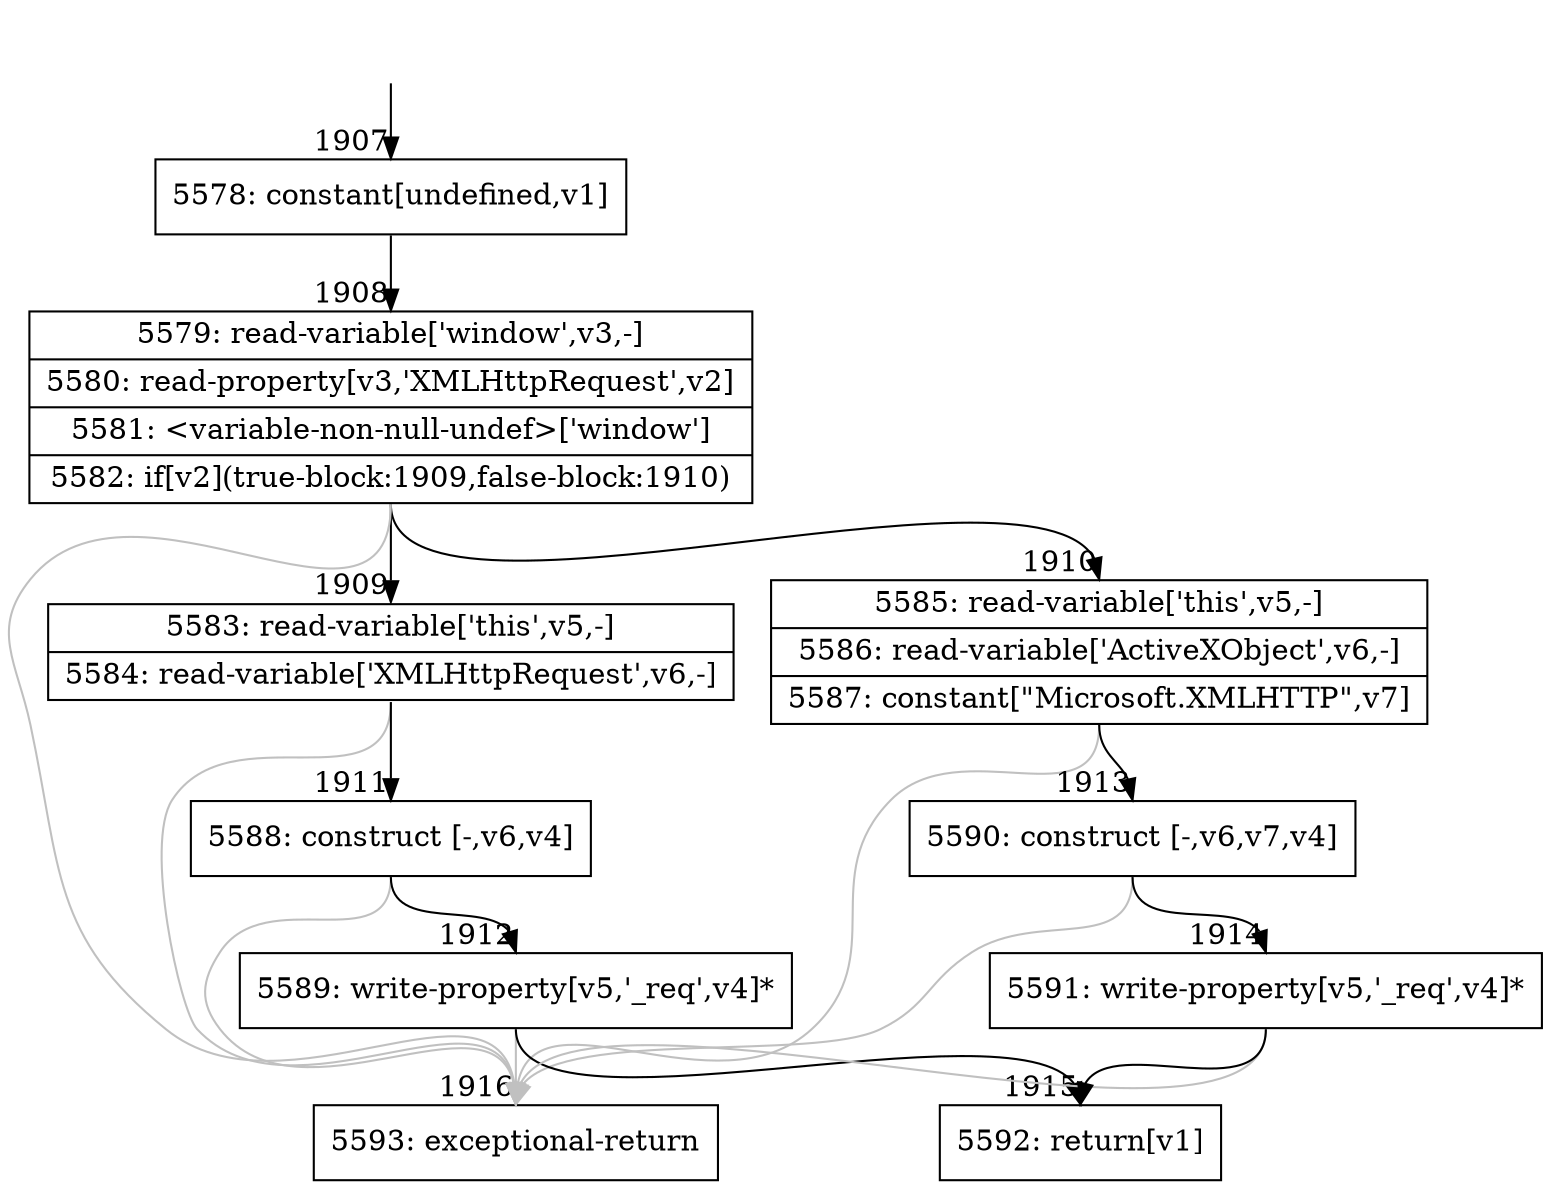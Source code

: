 digraph {
rankdir="TD"
BB_entry221[shape=none,label=""];
BB_entry221 -> BB1907 [tailport=s, headport=n, headlabel="    1907"]
BB1907 [shape=record label="{5578: constant[undefined,v1]}" ] 
BB1907 -> BB1908 [tailport=s, headport=n, headlabel="      1908"]
BB1908 [shape=record label="{5579: read-variable['window',v3,-]|5580: read-property[v3,'XMLHttpRequest',v2]|5581: \<variable-non-null-undef\>['window']|5582: if[v2](true-block:1909,false-block:1910)}" ] 
BB1908 -> BB1909 [tailport=s, headport=n, headlabel="      1909"]
BB1908 -> BB1910 [tailport=s, headport=n, headlabel="      1910"]
BB1908 -> BB1916 [tailport=s, headport=n, color=gray, headlabel="      1916"]
BB1909 [shape=record label="{5583: read-variable['this',v5,-]|5584: read-variable['XMLHttpRequest',v6,-]}" ] 
BB1909 -> BB1911 [tailport=s, headport=n, headlabel="      1911"]
BB1909 -> BB1916 [tailport=s, headport=n, color=gray]
BB1910 [shape=record label="{5585: read-variable['this',v5,-]|5586: read-variable['ActiveXObject',v6,-]|5587: constant[\"Microsoft.XMLHTTP\",v7]}" ] 
BB1910 -> BB1913 [tailport=s, headport=n, headlabel="      1913"]
BB1910 -> BB1916 [tailport=s, headport=n, color=gray]
BB1911 [shape=record label="{5588: construct [-,v6,v4]}" ] 
BB1911 -> BB1912 [tailport=s, headport=n, headlabel="      1912"]
BB1911 -> BB1916 [tailport=s, headport=n, color=gray]
BB1912 [shape=record label="{5589: write-property[v5,'_req',v4]*}" ] 
BB1912 -> BB1915 [tailport=s, headport=n, headlabel="      1915"]
BB1912 -> BB1916 [tailport=s, headport=n, color=gray]
BB1913 [shape=record label="{5590: construct [-,v6,v7,v4]}" ] 
BB1913 -> BB1914 [tailport=s, headport=n, headlabel="      1914"]
BB1913 -> BB1916 [tailport=s, headport=n, color=gray]
BB1914 [shape=record label="{5591: write-property[v5,'_req',v4]*}" ] 
BB1914 -> BB1915 [tailport=s, headport=n]
BB1914 -> BB1916 [tailport=s, headport=n, color=gray]
BB1915 [shape=record label="{5592: return[v1]}" ] 
BB1916 [shape=record label="{5593: exceptional-return}" ] 
//#$~ 2200
}
